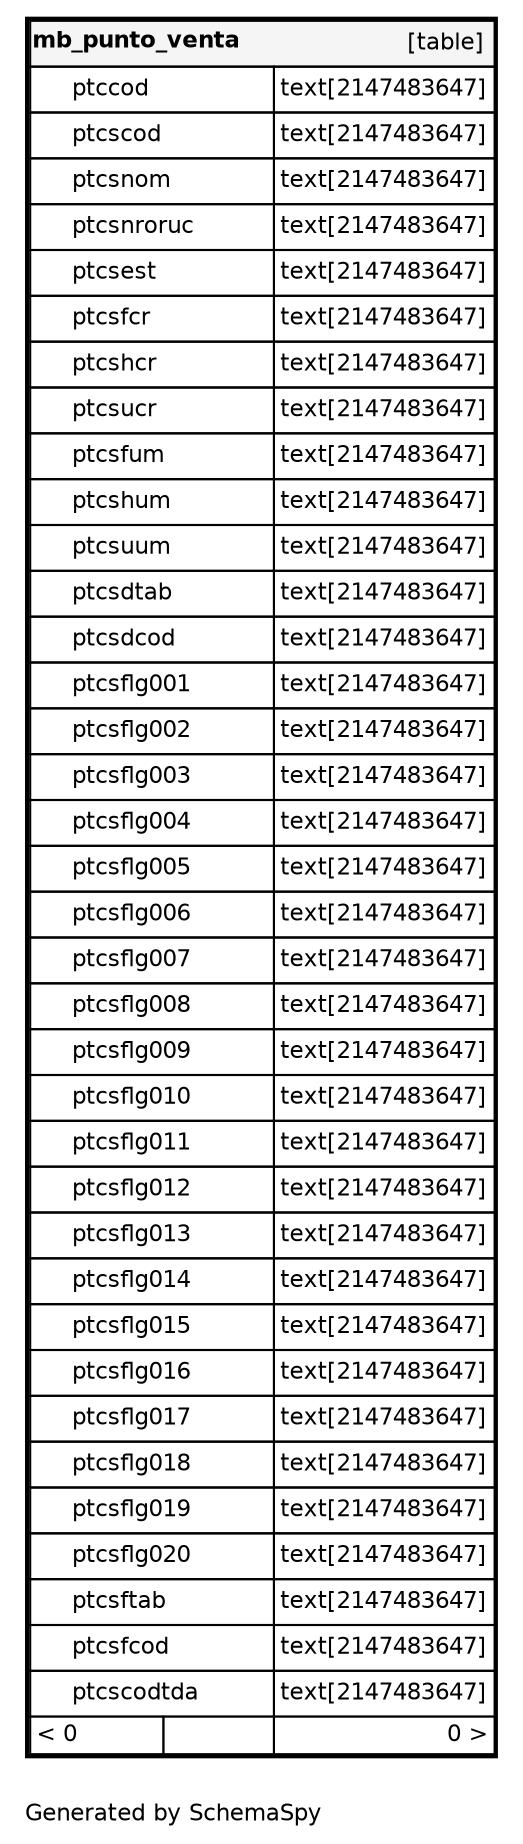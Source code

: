 digraph "oneDegreeRelationshipsDiagram" {
  graph [    rankdir="RL"    bgcolor="#ffffff"    label="\nGenerated by SchemaSpy"    labeljust="l"    nodesep="0.18"    ranksep="0.46"    fontname="Helvetica"    fontsize="11"    ration="compress"  ];  node [    fontname="Helvetica"    fontsize="11"    shape="plaintext"  ];  edge [    arrowsize="0.8"  ];
  "mb_punto_venta" [
   label=<
    <TABLE BORDER="2" CELLBORDER="1" CELLSPACING="0" BGCOLOR="#ffffff">
      <TR><TD COLSPAN="4"  BGCOLOR="#f5f5f5"><TABLE BORDER="0" CELLSPACING="0"><TR><TD ALIGN="LEFT" FIXEDSIZE="TRUE" WIDTH="96" HEIGHT="16"><B>mb_punto_venta</B></TD><TD ALIGN="RIGHT">[table]</TD></TR></TABLE></TD></TR>
      <TR><TD PORT="ptccod" COLSPAN="2" ALIGN="LEFT"><TABLE BORDER="0" CELLSPACING="0" ALIGN="LEFT"><TR ALIGN="LEFT"><TD ALIGN="LEFT" FIXEDSIZE="TRUE" WIDTH="15" HEIGHT="16"></TD><TD ALIGN="LEFT" FIXEDSIZE="TRUE" WIDTH="96" HEIGHT="16">ptccod</TD></TR></TABLE></TD><TD PORT="ptccod.type" ALIGN="LEFT">text[2147483647]</TD></TR>
      <TR><TD PORT="ptcscod" COLSPAN="2" ALIGN="LEFT"><TABLE BORDER="0" CELLSPACING="0" ALIGN="LEFT"><TR ALIGN="LEFT"><TD ALIGN="LEFT" FIXEDSIZE="TRUE" WIDTH="15" HEIGHT="16"></TD><TD ALIGN="LEFT" FIXEDSIZE="TRUE" WIDTH="96" HEIGHT="16">ptcscod</TD></TR></TABLE></TD><TD PORT="ptcscod.type" ALIGN="LEFT">text[2147483647]</TD></TR>
      <TR><TD PORT="ptcsnom" COLSPAN="2" ALIGN="LEFT"><TABLE BORDER="0" CELLSPACING="0" ALIGN="LEFT"><TR ALIGN="LEFT"><TD ALIGN="LEFT" FIXEDSIZE="TRUE" WIDTH="15" HEIGHT="16"></TD><TD ALIGN="LEFT" FIXEDSIZE="TRUE" WIDTH="96" HEIGHT="16">ptcsnom</TD></TR></TABLE></TD><TD PORT="ptcsnom.type" ALIGN="LEFT">text[2147483647]</TD></TR>
      <TR><TD PORT="ptcsnroruc" COLSPAN="2" ALIGN="LEFT"><TABLE BORDER="0" CELLSPACING="0" ALIGN="LEFT"><TR ALIGN="LEFT"><TD ALIGN="LEFT" FIXEDSIZE="TRUE" WIDTH="15" HEIGHT="16"></TD><TD ALIGN="LEFT" FIXEDSIZE="TRUE" WIDTH="96" HEIGHT="16">ptcsnroruc</TD></TR></TABLE></TD><TD PORT="ptcsnroruc.type" ALIGN="LEFT">text[2147483647]</TD></TR>
      <TR><TD PORT="ptcsest" COLSPAN="2" ALIGN="LEFT"><TABLE BORDER="0" CELLSPACING="0" ALIGN="LEFT"><TR ALIGN="LEFT"><TD ALIGN="LEFT" FIXEDSIZE="TRUE" WIDTH="15" HEIGHT="16"></TD><TD ALIGN="LEFT" FIXEDSIZE="TRUE" WIDTH="96" HEIGHT="16">ptcsest</TD></TR></TABLE></TD><TD PORT="ptcsest.type" ALIGN="LEFT">text[2147483647]</TD></TR>
      <TR><TD PORT="ptcsfcr" COLSPAN="2" ALIGN="LEFT"><TABLE BORDER="0" CELLSPACING="0" ALIGN="LEFT"><TR ALIGN="LEFT"><TD ALIGN="LEFT" FIXEDSIZE="TRUE" WIDTH="15" HEIGHT="16"></TD><TD ALIGN="LEFT" FIXEDSIZE="TRUE" WIDTH="96" HEIGHT="16">ptcsfcr</TD></TR></TABLE></TD><TD PORT="ptcsfcr.type" ALIGN="LEFT">text[2147483647]</TD></TR>
      <TR><TD PORT="ptcshcr" COLSPAN="2" ALIGN="LEFT"><TABLE BORDER="0" CELLSPACING="0" ALIGN="LEFT"><TR ALIGN="LEFT"><TD ALIGN="LEFT" FIXEDSIZE="TRUE" WIDTH="15" HEIGHT="16"></TD><TD ALIGN="LEFT" FIXEDSIZE="TRUE" WIDTH="96" HEIGHT="16">ptcshcr</TD></TR></TABLE></TD><TD PORT="ptcshcr.type" ALIGN="LEFT">text[2147483647]</TD></TR>
      <TR><TD PORT="ptcsucr" COLSPAN="2" ALIGN="LEFT"><TABLE BORDER="0" CELLSPACING="0" ALIGN="LEFT"><TR ALIGN="LEFT"><TD ALIGN="LEFT" FIXEDSIZE="TRUE" WIDTH="15" HEIGHT="16"></TD><TD ALIGN="LEFT" FIXEDSIZE="TRUE" WIDTH="96" HEIGHT="16">ptcsucr</TD></TR></TABLE></TD><TD PORT="ptcsucr.type" ALIGN="LEFT">text[2147483647]</TD></TR>
      <TR><TD PORT="ptcsfum" COLSPAN="2" ALIGN="LEFT"><TABLE BORDER="0" CELLSPACING="0" ALIGN="LEFT"><TR ALIGN="LEFT"><TD ALIGN="LEFT" FIXEDSIZE="TRUE" WIDTH="15" HEIGHT="16"></TD><TD ALIGN="LEFT" FIXEDSIZE="TRUE" WIDTH="96" HEIGHT="16">ptcsfum</TD></TR></TABLE></TD><TD PORT="ptcsfum.type" ALIGN="LEFT">text[2147483647]</TD></TR>
      <TR><TD PORT="ptcshum" COLSPAN="2" ALIGN="LEFT"><TABLE BORDER="0" CELLSPACING="0" ALIGN="LEFT"><TR ALIGN="LEFT"><TD ALIGN="LEFT" FIXEDSIZE="TRUE" WIDTH="15" HEIGHT="16"></TD><TD ALIGN="LEFT" FIXEDSIZE="TRUE" WIDTH="96" HEIGHT="16">ptcshum</TD></TR></TABLE></TD><TD PORT="ptcshum.type" ALIGN="LEFT">text[2147483647]</TD></TR>
      <TR><TD PORT="ptcsuum" COLSPAN="2" ALIGN="LEFT"><TABLE BORDER="0" CELLSPACING="0" ALIGN="LEFT"><TR ALIGN="LEFT"><TD ALIGN="LEFT" FIXEDSIZE="TRUE" WIDTH="15" HEIGHT="16"></TD><TD ALIGN="LEFT" FIXEDSIZE="TRUE" WIDTH="96" HEIGHT="16">ptcsuum</TD></TR></TABLE></TD><TD PORT="ptcsuum.type" ALIGN="LEFT">text[2147483647]</TD></TR>
      <TR><TD PORT="ptcsdtab" COLSPAN="2" ALIGN="LEFT"><TABLE BORDER="0" CELLSPACING="0" ALIGN="LEFT"><TR ALIGN="LEFT"><TD ALIGN="LEFT" FIXEDSIZE="TRUE" WIDTH="15" HEIGHT="16"></TD><TD ALIGN="LEFT" FIXEDSIZE="TRUE" WIDTH="96" HEIGHT="16">ptcsdtab</TD></TR></TABLE></TD><TD PORT="ptcsdtab.type" ALIGN="LEFT">text[2147483647]</TD></TR>
      <TR><TD PORT="ptcsdcod" COLSPAN="2" ALIGN="LEFT"><TABLE BORDER="0" CELLSPACING="0" ALIGN="LEFT"><TR ALIGN="LEFT"><TD ALIGN="LEFT" FIXEDSIZE="TRUE" WIDTH="15" HEIGHT="16"></TD><TD ALIGN="LEFT" FIXEDSIZE="TRUE" WIDTH="96" HEIGHT="16">ptcsdcod</TD></TR></TABLE></TD><TD PORT="ptcsdcod.type" ALIGN="LEFT">text[2147483647]</TD></TR>
      <TR><TD PORT="ptcsflg001" COLSPAN="2" ALIGN="LEFT"><TABLE BORDER="0" CELLSPACING="0" ALIGN="LEFT"><TR ALIGN="LEFT"><TD ALIGN="LEFT" FIXEDSIZE="TRUE" WIDTH="15" HEIGHT="16"></TD><TD ALIGN="LEFT" FIXEDSIZE="TRUE" WIDTH="96" HEIGHT="16">ptcsflg001</TD></TR></TABLE></TD><TD PORT="ptcsflg001.type" ALIGN="LEFT">text[2147483647]</TD></TR>
      <TR><TD PORT="ptcsflg002" COLSPAN="2" ALIGN="LEFT"><TABLE BORDER="0" CELLSPACING="0" ALIGN="LEFT"><TR ALIGN="LEFT"><TD ALIGN="LEFT" FIXEDSIZE="TRUE" WIDTH="15" HEIGHT="16"></TD><TD ALIGN="LEFT" FIXEDSIZE="TRUE" WIDTH="96" HEIGHT="16">ptcsflg002</TD></TR></TABLE></TD><TD PORT="ptcsflg002.type" ALIGN="LEFT">text[2147483647]</TD></TR>
      <TR><TD PORT="ptcsflg003" COLSPAN="2" ALIGN="LEFT"><TABLE BORDER="0" CELLSPACING="0" ALIGN="LEFT"><TR ALIGN="LEFT"><TD ALIGN="LEFT" FIXEDSIZE="TRUE" WIDTH="15" HEIGHT="16"></TD><TD ALIGN="LEFT" FIXEDSIZE="TRUE" WIDTH="96" HEIGHT="16">ptcsflg003</TD></TR></TABLE></TD><TD PORT="ptcsflg003.type" ALIGN="LEFT">text[2147483647]</TD></TR>
      <TR><TD PORT="ptcsflg004" COLSPAN="2" ALIGN="LEFT"><TABLE BORDER="0" CELLSPACING="0" ALIGN="LEFT"><TR ALIGN="LEFT"><TD ALIGN="LEFT" FIXEDSIZE="TRUE" WIDTH="15" HEIGHT="16"></TD><TD ALIGN="LEFT" FIXEDSIZE="TRUE" WIDTH="96" HEIGHT="16">ptcsflg004</TD></TR></TABLE></TD><TD PORT="ptcsflg004.type" ALIGN="LEFT">text[2147483647]</TD></TR>
      <TR><TD PORT="ptcsflg005" COLSPAN="2" ALIGN="LEFT"><TABLE BORDER="0" CELLSPACING="0" ALIGN="LEFT"><TR ALIGN="LEFT"><TD ALIGN="LEFT" FIXEDSIZE="TRUE" WIDTH="15" HEIGHT="16"></TD><TD ALIGN="LEFT" FIXEDSIZE="TRUE" WIDTH="96" HEIGHT="16">ptcsflg005</TD></TR></TABLE></TD><TD PORT="ptcsflg005.type" ALIGN="LEFT">text[2147483647]</TD></TR>
      <TR><TD PORT="ptcsflg006" COLSPAN="2" ALIGN="LEFT"><TABLE BORDER="0" CELLSPACING="0" ALIGN="LEFT"><TR ALIGN="LEFT"><TD ALIGN="LEFT" FIXEDSIZE="TRUE" WIDTH="15" HEIGHT="16"></TD><TD ALIGN="LEFT" FIXEDSIZE="TRUE" WIDTH="96" HEIGHT="16">ptcsflg006</TD></TR></TABLE></TD><TD PORT="ptcsflg006.type" ALIGN="LEFT">text[2147483647]</TD></TR>
      <TR><TD PORT="ptcsflg007" COLSPAN="2" ALIGN="LEFT"><TABLE BORDER="0" CELLSPACING="0" ALIGN="LEFT"><TR ALIGN="LEFT"><TD ALIGN="LEFT" FIXEDSIZE="TRUE" WIDTH="15" HEIGHT="16"></TD><TD ALIGN="LEFT" FIXEDSIZE="TRUE" WIDTH="96" HEIGHT="16">ptcsflg007</TD></TR></TABLE></TD><TD PORT="ptcsflg007.type" ALIGN="LEFT">text[2147483647]</TD></TR>
      <TR><TD PORT="ptcsflg008" COLSPAN="2" ALIGN="LEFT"><TABLE BORDER="0" CELLSPACING="0" ALIGN="LEFT"><TR ALIGN="LEFT"><TD ALIGN="LEFT" FIXEDSIZE="TRUE" WIDTH="15" HEIGHT="16"></TD><TD ALIGN="LEFT" FIXEDSIZE="TRUE" WIDTH="96" HEIGHT="16">ptcsflg008</TD></TR></TABLE></TD><TD PORT="ptcsflg008.type" ALIGN="LEFT">text[2147483647]</TD></TR>
      <TR><TD PORT="ptcsflg009" COLSPAN="2" ALIGN="LEFT"><TABLE BORDER="0" CELLSPACING="0" ALIGN="LEFT"><TR ALIGN="LEFT"><TD ALIGN="LEFT" FIXEDSIZE="TRUE" WIDTH="15" HEIGHT="16"></TD><TD ALIGN="LEFT" FIXEDSIZE="TRUE" WIDTH="96" HEIGHT="16">ptcsflg009</TD></TR></TABLE></TD><TD PORT="ptcsflg009.type" ALIGN="LEFT">text[2147483647]</TD></TR>
      <TR><TD PORT="ptcsflg010" COLSPAN="2" ALIGN="LEFT"><TABLE BORDER="0" CELLSPACING="0" ALIGN="LEFT"><TR ALIGN="LEFT"><TD ALIGN="LEFT" FIXEDSIZE="TRUE" WIDTH="15" HEIGHT="16"></TD><TD ALIGN="LEFT" FIXEDSIZE="TRUE" WIDTH="96" HEIGHT="16">ptcsflg010</TD></TR></TABLE></TD><TD PORT="ptcsflg010.type" ALIGN="LEFT">text[2147483647]</TD></TR>
      <TR><TD PORT="ptcsflg011" COLSPAN="2" ALIGN="LEFT"><TABLE BORDER="0" CELLSPACING="0" ALIGN="LEFT"><TR ALIGN="LEFT"><TD ALIGN="LEFT" FIXEDSIZE="TRUE" WIDTH="15" HEIGHT="16"></TD><TD ALIGN="LEFT" FIXEDSIZE="TRUE" WIDTH="96" HEIGHT="16">ptcsflg011</TD></TR></TABLE></TD><TD PORT="ptcsflg011.type" ALIGN="LEFT">text[2147483647]</TD></TR>
      <TR><TD PORT="ptcsflg012" COLSPAN="2" ALIGN="LEFT"><TABLE BORDER="0" CELLSPACING="0" ALIGN="LEFT"><TR ALIGN="LEFT"><TD ALIGN="LEFT" FIXEDSIZE="TRUE" WIDTH="15" HEIGHT="16"></TD><TD ALIGN="LEFT" FIXEDSIZE="TRUE" WIDTH="96" HEIGHT="16">ptcsflg012</TD></TR></TABLE></TD><TD PORT="ptcsflg012.type" ALIGN="LEFT">text[2147483647]</TD></TR>
      <TR><TD PORT="ptcsflg013" COLSPAN="2" ALIGN="LEFT"><TABLE BORDER="0" CELLSPACING="0" ALIGN="LEFT"><TR ALIGN="LEFT"><TD ALIGN="LEFT" FIXEDSIZE="TRUE" WIDTH="15" HEIGHT="16"></TD><TD ALIGN="LEFT" FIXEDSIZE="TRUE" WIDTH="96" HEIGHT="16">ptcsflg013</TD></TR></TABLE></TD><TD PORT="ptcsflg013.type" ALIGN="LEFT">text[2147483647]</TD></TR>
      <TR><TD PORT="ptcsflg014" COLSPAN="2" ALIGN="LEFT"><TABLE BORDER="0" CELLSPACING="0" ALIGN="LEFT"><TR ALIGN="LEFT"><TD ALIGN="LEFT" FIXEDSIZE="TRUE" WIDTH="15" HEIGHT="16"></TD><TD ALIGN="LEFT" FIXEDSIZE="TRUE" WIDTH="96" HEIGHT="16">ptcsflg014</TD></TR></TABLE></TD><TD PORT="ptcsflg014.type" ALIGN="LEFT">text[2147483647]</TD></TR>
      <TR><TD PORT="ptcsflg015" COLSPAN="2" ALIGN="LEFT"><TABLE BORDER="0" CELLSPACING="0" ALIGN="LEFT"><TR ALIGN="LEFT"><TD ALIGN="LEFT" FIXEDSIZE="TRUE" WIDTH="15" HEIGHT="16"></TD><TD ALIGN="LEFT" FIXEDSIZE="TRUE" WIDTH="96" HEIGHT="16">ptcsflg015</TD></TR></TABLE></TD><TD PORT="ptcsflg015.type" ALIGN="LEFT">text[2147483647]</TD></TR>
      <TR><TD PORT="ptcsflg016" COLSPAN="2" ALIGN="LEFT"><TABLE BORDER="0" CELLSPACING="0" ALIGN="LEFT"><TR ALIGN="LEFT"><TD ALIGN="LEFT" FIXEDSIZE="TRUE" WIDTH="15" HEIGHT="16"></TD><TD ALIGN="LEFT" FIXEDSIZE="TRUE" WIDTH="96" HEIGHT="16">ptcsflg016</TD></TR></TABLE></TD><TD PORT="ptcsflg016.type" ALIGN="LEFT">text[2147483647]</TD></TR>
      <TR><TD PORT="ptcsflg017" COLSPAN="2" ALIGN="LEFT"><TABLE BORDER="0" CELLSPACING="0" ALIGN="LEFT"><TR ALIGN="LEFT"><TD ALIGN="LEFT" FIXEDSIZE="TRUE" WIDTH="15" HEIGHT="16"></TD><TD ALIGN="LEFT" FIXEDSIZE="TRUE" WIDTH="96" HEIGHT="16">ptcsflg017</TD></TR></TABLE></TD><TD PORT="ptcsflg017.type" ALIGN="LEFT">text[2147483647]</TD></TR>
      <TR><TD PORT="ptcsflg018" COLSPAN="2" ALIGN="LEFT"><TABLE BORDER="0" CELLSPACING="0" ALIGN="LEFT"><TR ALIGN="LEFT"><TD ALIGN="LEFT" FIXEDSIZE="TRUE" WIDTH="15" HEIGHT="16"></TD><TD ALIGN="LEFT" FIXEDSIZE="TRUE" WIDTH="96" HEIGHT="16">ptcsflg018</TD></TR></TABLE></TD><TD PORT="ptcsflg018.type" ALIGN="LEFT">text[2147483647]</TD></TR>
      <TR><TD PORT="ptcsflg019" COLSPAN="2" ALIGN="LEFT"><TABLE BORDER="0" CELLSPACING="0" ALIGN="LEFT"><TR ALIGN="LEFT"><TD ALIGN="LEFT" FIXEDSIZE="TRUE" WIDTH="15" HEIGHT="16"></TD><TD ALIGN="LEFT" FIXEDSIZE="TRUE" WIDTH="96" HEIGHT="16">ptcsflg019</TD></TR></TABLE></TD><TD PORT="ptcsflg019.type" ALIGN="LEFT">text[2147483647]</TD></TR>
      <TR><TD PORT="ptcsflg020" COLSPAN="2" ALIGN="LEFT"><TABLE BORDER="0" CELLSPACING="0" ALIGN="LEFT"><TR ALIGN="LEFT"><TD ALIGN="LEFT" FIXEDSIZE="TRUE" WIDTH="15" HEIGHT="16"></TD><TD ALIGN="LEFT" FIXEDSIZE="TRUE" WIDTH="96" HEIGHT="16">ptcsflg020</TD></TR></TABLE></TD><TD PORT="ptcsflg020.type" ALIGN="LEFT">text[2147483647]</TD></TR>
      <TR><TD PORT="ptcsftab" COLSPAN="2" ALIGN="LEFT"><TABLE BORDER="0" CELLSPACING="0" ALIGN="LEFT"><TR ALIGN="LEFT"><TD ALIGN="LEFT" FIXEDSIZE="TRUE" WIDTH="15" HEIGHT="16"></TD><TD ALIGN="LEFT" FIXEDSIZE="TRUE" WIDTH="96" HEIGHT="16">ptcsftab</TD></TR></TABLE></TD><TD PORT="ptcsftab.type" ALIGN="LEFT">text[2147483647]</TD></TR>
      <TR><TD PORT="ptcsfcod" COLSPAN="2" ALIGN="LEFT"><TABLE BORDER="0" CELLSPACING="0" ALIGN="LEFT"><TR ALIGN="LEFT"><TD ALIGN="LEFT" FIXEDSIZE="TRUE" WIDTH="15" HEIGHT="16"></TD><TD ALIGN="LEFT" FIXEDSIZE="TRUE" WIDTH="96" HEIGHT="16">ptcsfcod</TD></TR></TABLE></TD><TD PORT="ptcsfcod.type" ALIGN="LEFT">text[2147483647]</TD></TR>
      <TR><TD PORT="ptcscodtda" COLSPAN="2" ALIGN="LEFT"><TABLE BORDER="0" CELLSPACING="0" ALIGN="LEFT"><TR ALIGN="LEFT"><TD ALIGN="LEFT" FIXEDSIZE="TRUE" WIDTH="15" HEIGHT="16"></TD><TD ALIGN="LEFT" FIXEDSIZE="TRUE" WIDTH="96" HEIGHT="16">ptcscodtda</TD></TR></TABLE></TD><TD PORT="ptcscodtda.type" ALIGN="LEFT">text[2147483647]</TD></TR>
      <TR><TD ALIGN="LEFT" BGCOLOR="#ffffff">&lt; 0</TD><TD ALIGN="RIGHT" BGCOLOR="#ffffff">  </TD><TD ALIGN="RIGHT" BGCOLOR="#ffffff">0 &gt;</TD></TR>
    </TABLE>>
    URL="mb_punto_venta.html"
    target="_top"
    tooltip="mb_punto_venta"
  ];
}
